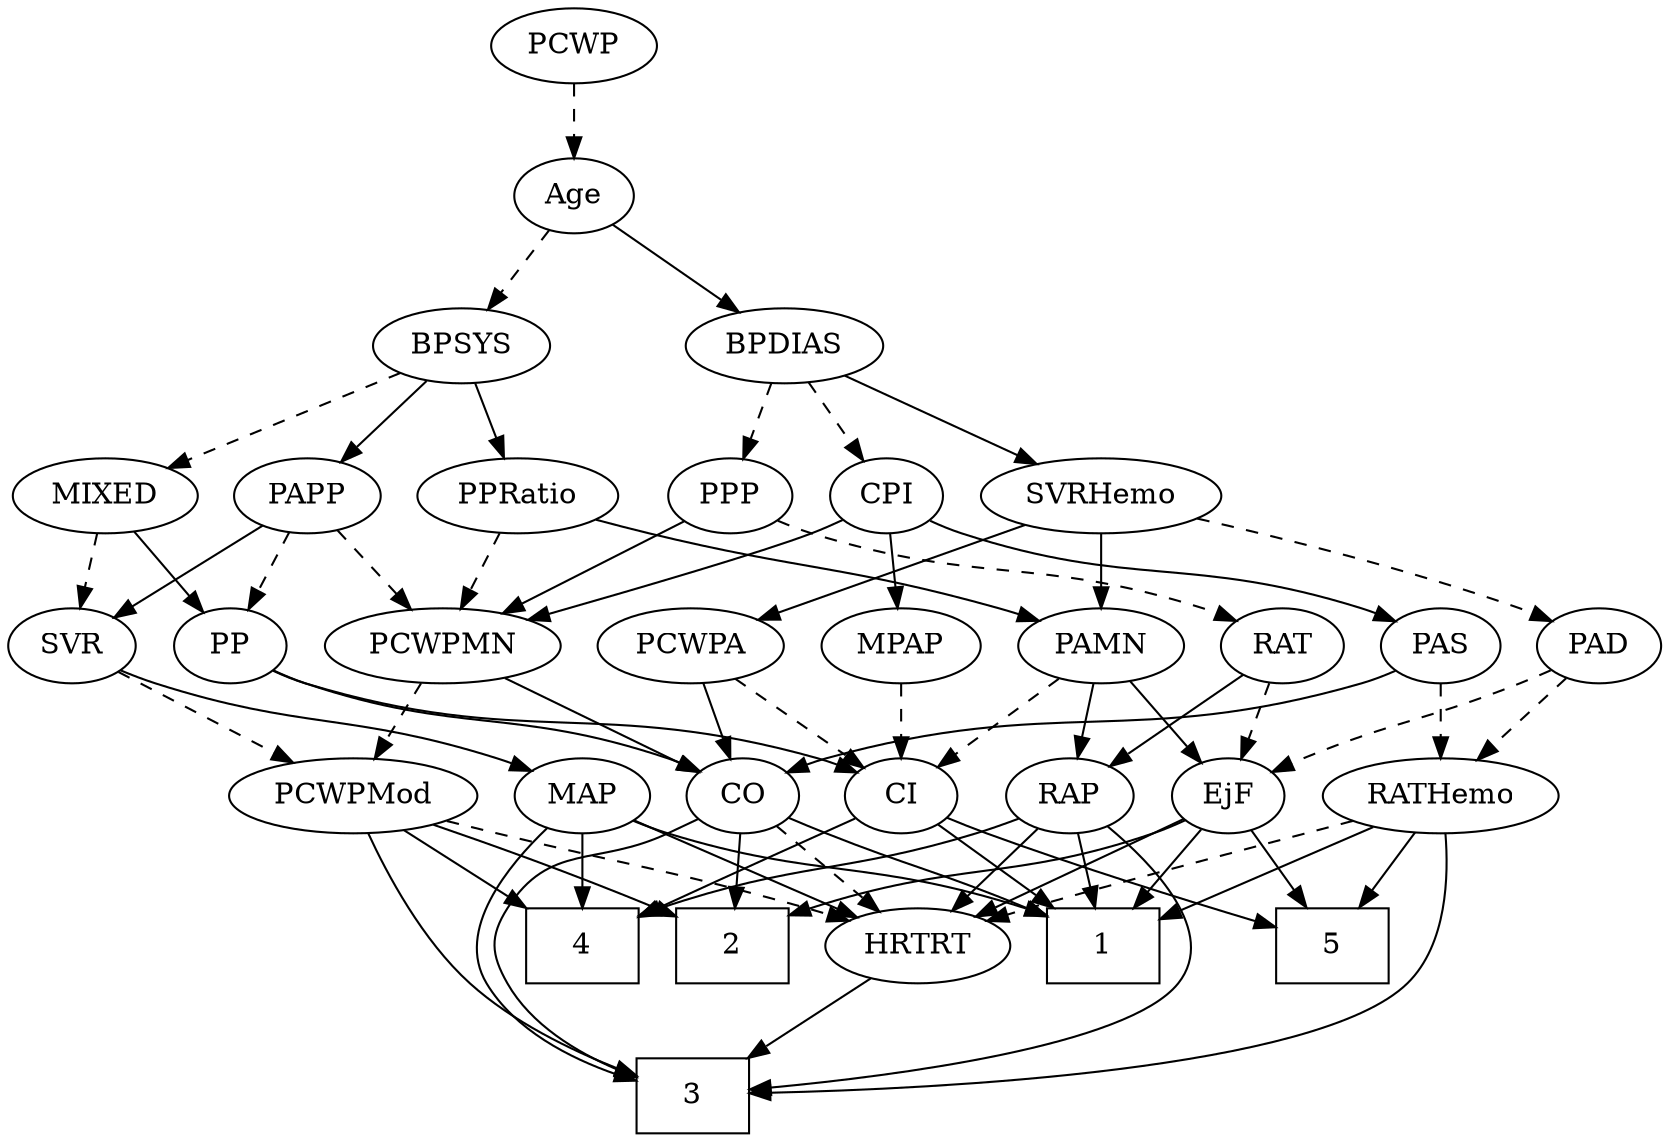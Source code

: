 strict digraph {
	graph [bb="0,0,746.54,540"];
	node [label="\N"];
	1	[height=0.5,
		pos="486.95,90",
		shape=box,
		width=0.75];
	2	[height=0.5,
		pos="316.95,90",
		shape=box,
		width=0.75];
	3	[height=0.5,
		pos="295.95,18",
		shape=box,
		width=0.75];
	4	[height=0.5,
		pos="244.95,90",
		shape=box,
		width=0.75];
	5	[height=0.5,
		pos="596.95,90",
		shape=box,
		width=0.75];
	Age	[height=0.5,
		pos="256.95,450",
		width=0.75];
	BPSYS	[height=0.5,
		pos="207.95,378",
		width=1.0471];
	Age -> BPSYS	[pos="e,219.47,395.47 246.07,433.46 239.97,424.74 232.21,413.65 225.28,403.76",
		style=dashed];
	BPDIAS	[height=0.5,
		pos="346.95,378",
		width=1.1735];
	Age -> BPDIAS	[pos="e,327.6,394.05 273.88,435.83 286.76,425.81 304.77,411.81 319.68,400.21",
		style=solid];
	EjF	[height=0.5,
		pos="549.95,162",
		width=0.75];
	EjF -> 1	[pos="e,502.28,108.04 536.59,146.15 528.59,137.26 518.21,125.74 509.02,115.53",
		style=solid];
	EjF -> 2	[pos="e,344.2,104.64 529.33,150.31 524.38,148.01 519.05,145.75 513.95,144 447.58,121.22 424.3,130.87 353.97,107.93",
		style=solid];
	EjF -> 5	[pos="e,585.34,108.29 560.61,145.12 566.25,136.72 573.32,126.2 579.71,116.67",
		style=solid];
	HRTRT	[height=0.5,
		pos="401.95,90",
		width=1.1013];
	EjF -> HRTRT	[pos="e,428.5,103.56 528.43,150.82 504.66,139.58 466.01,121.3 437.68,107.9",
		style=solid];
	RAP	[height=0.5,
		pos="476.95,162",
		width=0.77632];
	RAP -> 1	[pos="e,484.48,108.28 479.37,144.05 480.47,136.35 481.8,127.03 483.04,118.36",
		style=solid];
	RAP -> 3	[pos="e,323.03,21.21 493.53,147.07 513.42,128.68 541.87,95.845 522.95,72 499.68,42.677 391.51,28.057 333.29,22.203",
		style=solid];
	RAP -> 4	[pos="e,272.21,104.61 454.79,150.77 449.05,148.34 442.83,145.91 436.95,144 372.19,122.95 350.07,130.58 281.71,107.86",
		style=solid];
	RAP -> HRTRT	[pos="e,418.67,106.61 461.77,146.83 451.52,137.27 437.76,124.43 426.03,113.48",
		style=solid];
	MIXED	[height=0.5,
		pos="52.948,306",
		width=1.1193];
	SVR	[height=0.5,
		pos="27.948,234",
		width=0.77632];
	MIXED -> SVR	[pos="e,33.944,251.79 46.896,288.05 44.04,280.06 40.566,270.33 37.376,261.4",
		style=dashed];
	PP	[height=0.5,
		pos="100.95,234",
		width=0.75];
	MIXED -> PP	[pos="e,89.984,250.99 64.323,288.41 70.266,279.74 77.653,268.97 84.233,259.38",
		style=solid];
	MPAP	[height=0.5,
		pos="400.95,234",
		width=0.97491];
	CI	[height=0.5,
		pos="400.95,162",
		width=0.75];
	MPAP -> CI	[pos="e,400.95,180.1 400.95,215.7 400.95,207.98 400.95,198.71 400.95,190.11",
		style=dashed];
	BPSYS -> MIXED	[pos="e,80.286,319.35 181.3,364.97 155.95,353.52 117.6,336.2 89.42,323.47",
		style=dashed];
	PPRatio	[height=0.5,
		pos="231.95,306",
		width=1.1013];
	BPSYS -> PPRatio	[pos="e,226.02,324.28 213.76,360.05 216.46,352.18 219.74,342.62 222.76,333.79",
		style=solid];
	PAPP	[height=0.5,
		pos="142.95,306",
		width=0.88464];
	BPSYS -> PAPP	[pos="e,157.19,322.34 193.2,361.12 184.6,351.86 173.62,340.03 164.11,329.79",
		style=solid];
	PAD	[height=0.5,
		pos="717.95,234",
		width=0.79437];
	PAD -> EjF	[pos="e,571.15,173.34 695.53,222.73 690.43,220.46 685.02,218.1 679.95,216 638.62,198.86 627.09,197.56 585.95,180 584.14,179.23 582.28,\
178.41 580.42,177.58",
		style=dashed];
	RATHemo	[height=0.5,
		pos="643.95,162",
		width=1.3721];
	PAD -> RATHemo	[pos="e,660.81,178.95 702.61,218.5 692.71,209.13 679.6,196.73 668.29,186.03",
		style=dashed];
	CO	[height=0.5,
		pos="320.95,162",
		width=0.75];
	CO -> 1	[pos="e,459.89,103.97 343.65,152.18 367.99,142.62 407.92,126.68 450.72,108",
		style=solid];
	CO -> 2	[pos="e,317.92,108.1 319.96,143.7 319.52,135.98 318.99,126.71 318.5,118.11",
		style=solid];
	CO -> 3	[pos="e,268.57,27.477 299.64,150.94 267.17,135.6 209.03,108.13 208.95,108 200.39,94.481 201.11,85.95 208.95,72 219.72,52.829 240.55,39.778 \
259.12,31.425",
		style=solid];
	CO -> HRTRT	[pos="e,384.29,106.26 336.95,147.17 348.25,137.4 363.63,124.11 376.59,112.91",
		style=dashed];
	PAS	[height=0.5,
		pos="643.95,234",
		width=0.75];
	PAS -> CO	[pos="e,343.01,172.63 623.42,222.04 618.46,219.75 613.11,217.56 607.95,216 503.46,184.35 470.52,207.84 364.95,180 360.85,178.92 356.61,\
177.58 352.45,176.13",
		style=solid];
	PAS -> RATHemo	[pos="e,643.95,180.1 643.95,215.7 643.95,207.98 643.95,198.71 643.95,190.11",
		style=dashed];
	PAMN	[height=0.5,
		pos="489.95,234",
		width=1.011];
	PAMN -> EjF	[pos="e,536.8,178.34 503.56,217.12 511.42,207.95 521.44,196.26 530.16,186.09",
		style=solid];
	PAMN -> RAP	[pos="e,480.16,180.28 486.8,216.05 485.37,208.35 483.64,199.03 482.03,190.36",
		style=solid];
	PAMN -> CI	[pos="e,417.69,176.17 471.07,218.15 457.85,207.75 440.05,193.75 425.69,182.46",
		style=dashed];
	RATHemo -> 1	[pos="e,514.11,103.11 614.05,147.67 588.26,136.17 550.94,119.53 523.41,107.26",
		style=solid];
	RATHemo -> 3	[pos="e,323.05,19.231 647.34,143.7 650.18,123.64 651.24,90.91 632.95,72 592.14,29.823 412.55,21.185 333.51,19.435",
		style=solid];
	RATHemo -> 5	[pos="e,608.66,108.45 632.81,144.41 627.3,136.2 620.51,126.1 614.34,116.9",
		style=solid];
	RATHemo -> HRTRT	[pos="e,432.15,101.87 606.86,149.98 599.92,147.96 592.72,145.89 585.95,144 526.15,127.27 510.32,126.19 450.95,108 447.99,107.09 444.94,\
106.12 441.88,105.12",
		style=dashed];
	CPI	[height=0.5,
		pos="394.95,306",
		width=0.75];
	CPI -> MPAP	[pos="e,399.48,252.1 396.43,287.7 397.09,279.98 397.89,270.71 398.62,262.11",
		style=solid];
	CPI -> PAS	[pos="e,623.36,245.76 415.54,294.24 420.49,291.94 425.83,289.7 430.95,288 507.13,262.68 531.77,277.32 607.95,252 609.87,251.36 611.82,\
250.65 613.77,249.88",
		style=solid];
	PCWPMN	[height=0.5,
		pos="195.95,234",
		width=1.3902];
	CPI -> PCWPMN	[pos="e,233.98,245.87 373.82,294.48 368.99,292.22 363.83,289.94 358.95,288 320.85,272.88 276.56,258.69 243.77,248.8",
		style=solid];
	RAT	[height=0.5,
		pos="571.95,234",
		width=0.75827];
	RAT -> EjF	[pos="e,555.22,179.79 566.62,216.05 564.11,208.06 561.05,198.33 558.24,189.4",
		style=dashed];
	RAT -> RAP	[pos="e,494.74,176.11 554.08,219.83 539.62,209.18 519.05,194.02 502.79,182.04",
		style=solid];
	PCWPMod	[height=0.5,
		pos="143.95,162",
		width=1.4443];
	SVR -> PCWPMod	[pos="e,119.32,177.86 47.625,221.13 64.855,210.73 90.252,195.4 110.64,183.1",
		style=dashed];
	MAP	[height=0.5,
		pos="244.95,162",
		width=0.84854];
	SVR -> MAP	[pos="e,221.49,173.66 49.592,222.27 54.567,220.03 59.885,217.8 64.948,216 125.49,194.5 144.1,200.62 204.95,180 207.32,179.19 209.76,178.31 \
212.19,177.38",
		style=solid];
	PCWPMod -> 2	[pos="e,289.92,104.02 178.57,148.39 204.42,138.81 240.77,124.96 280.56,108.03",
		style=solid];
	PCWPMod -> 3	[pos="e,268.55,27.533 149.36,143.97 156.3,124.47 170,92.566 190.95,72 210.03,53.268 237.06,39.832 258.92,31.175",
		style=solid];
	PCWPMod -> 4	[pos="e,220.11,108.21 166.36,145.46 179.67,136.24 196.8,124.37 211.67,114.06",
		style=solid];
	PCWPMod -> HRTRT	[pos="e,372.03,101.88 182.95,149.92 190.25,147.91 197.82,145.86 204.95,144 270.45,126.91 288.01,127.12 352.95,108 356.06,107.08 359.26,\
106.09 362.47,105.06",
		style=dashed];
	PCWPA	[height=0.5,
		pos="305.95,234",
		width=1.1555];
	PCWPA -> CO	[pos="e,317.25,180.28 309.58,216.05 311.25,208.26 313.27,198.82 315.14,190.08",
		style=solid];
	PCWPA -> CI	[pos="e,383.38,175.94 326.09,218.15 340.43,207.59 359.81,193.31 375.26,181.92",
		style=dashed];
	PCWPMN -> CO	[pos="e,300.84,174.26 221.85,218.5 242.28,207.05 270.77,191.1 291.96,179.23",
		style=solid];
	PCWPMN -> PCWPMod	[pos="e,156.54,179.96 183.62,216.41 177.37,207.99 169.64,197.58 162.67,188.2",
		style=dashed];
	SVRHemo	[height=0.5,
		pos="489.95,306",
		width=1.3902];
	SVRHemo -> PAD	[pos="e,695.67,245.63 530.9,295.45 569.75,285.95 629.54,270.19 679.95,252 682.05,251.24 684.19,250.42 686.34,249.56",
		style=dashed];
	SVRHemo -> PAMN	[pos="e,489.95,252.1 489.95,287.7 489.95,279.98 489.95,270.71 489.95,262.11",
		style=solid];
	SVRHemo -> PCWPA	[pos="e,336.27,246.54 456.63,292.32 425.43,280.45 378.78,262.71 345.66,250.11",
		style=solid];
	BPDIAS -> CPI	[pos="e,383.98,322.99 358.32,360.41 364.27,351.74 371.65,340.97 378.23,331.38",
		style=dashed];
	BPDIAS -> SVRHemo	[pos="e,461.57,320.89 373.51,364 395.71,353.13 427.64,337.5 452.44,325.36",
		style=solid];
	PPP	[height=0.5,
		pos="322.95,306",
		width=0.75];
	BPDIAS -> PPP	[pos="e,328.7,323.79 341.14,360.05 338.4,352.06 335.06,342.33 332,333.4",
		style=dashed];
	MAP -> 1	[pos="e,459.7,104.65 268.36,150.18 273.74,147.94 279.48,145.74 284.95,144 353.94,122.07 377.53,131.42 450.11,107.86",
		style=solid];
	MAP -> 3	[pos="e,268.75,25.571 228.41,146.85 209.7,129.06 183.69,97.731 198.95,72 211.94,50.101 237.52,36.665 259.15,28.802",
		style=solid];
	MAP -> 4	[pos="e,244.95,108.1 244.95,143.7 244.95,135.98 244.95,126.71 244.95,118.11",
		style=solid];
	MAP -> HRTRT	[pos="e,374.71,103.15 268.79,150.37 294.49,138.91 335.7,120.54 365.48,107.26",
		style=solid];
	PP -> CO	[pos="e,300.31,173.62 121.59,222.38 126.54,220.08 131.86,217.8 136.95,216 200.77,193.43 221.12,202.57 284.95,180 286.85,179.33 288.79,\
178.58 290.74,177.8",
		style=solid];
	PP -> CI	[pos="e,378.86,172.56 121.49,222.1 126.45,219.81 131.8,217.6 136.95,216 231.55,186.56 261.34,205.99 356.95,180 361.04,178.89 365.27,177.53 \
369.42,176.07",
		style=solid];
	PPP -> RAT	[pos="e,550.76,245.74 343.54,294.24 348.49,291.95 353.83,289.7 358.95,288 434.7,262.77 459.06,276.83 534.95,252 537.08,251.3 539.25,250.52 \
541.41,249.68",
		style=dashed];
	PPP -> PCWPMN	[pos="e,222.14,249.44 302.82,293.91 283.56,283.29 254.09,267.05 230.97,254.31",
		style=solid];
	PPRatio -> PAMN	[pos="e,462.55,246.03 263.24,294.88 270.96,292.51 279.22,290.07 286.95,288 356.51,269.35 375.99,272.78 444.95,252 447.56,251.21 450.23,\
250.35 452.91,249.45",
		style=solid];
	PPRatio -> PCWPMN	[pos="e,204.67,251.96 223.42,288.41 219.22,280.25 214.06,270.22 209.35,261.07",
		style=dashed];
	PCWP	[height=0.5,
		pos="256.95,522",
		width=0.97491];
	PCWP -> Age	[pos="e,256.95,468.1 256.95,503.7 256.95,495.98 256.95,486.71 256.95,478.11",
		style=dashed];
	CI -> 1	[pos="e,465.84,108.18 417.53,147.5 428.93,138.23 444.37,125.66 457.8,114.73",
		style=solid];
	CI -> 4	[pos="e,272.04,103.88 378.76,151.4 356.41,141.69 320.73,126.06 281.53,108.22",
		style=solid];
	CI -> 5	[pos="e,569.75,99.402 422.68,151.14 428.27,148.71 434.3,146.18 439.95,144 480.51,128.34 527.9,112.7 559.92,102.51",
		style=solid];
	PAPP -> SVR	[pos="e,47.468,246.88 122.12,292.32 103.63,281.07 76.448,264.52 56.035,252.1",
		style=solid];
	PAPP -> PCWPMN	[pos="e,183.23,251.8 154.97,289.12 161.49,280.51 169.7,269.67 177.05,259.96",
		style=dashed];
	PAPP -> PP	[pos="e,110.64,251.15 133.21,288.76 128.06,280.19 121.64,269.49 115.89,259.9",
		style=dashed];
	HRTRT -> 3	[pos="e,321.86,36.113 380.5,74.834 366.07,65.309 346.75,52.546 330.21,41.628",
		style=solid];
}
